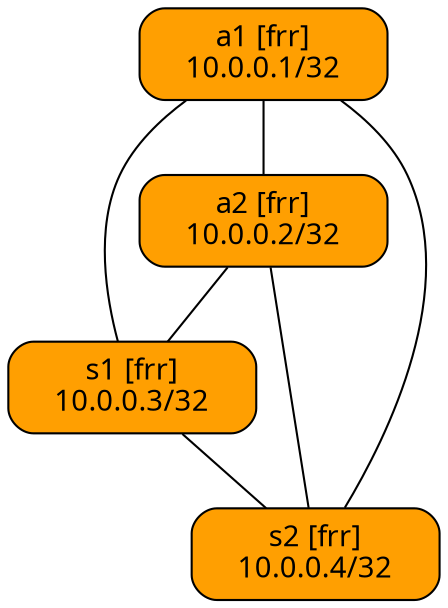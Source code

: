 graph {
  bgcolor="transparent"
  node [shape=box, style="rounded,filled" fontname=Verdana]
  edge [fontname=Verdana labelfontsize=10 labeldistance=1.5]
  "a1" [
    label="a1 [frr]\n10.0.0.1/32"
    fillcolor="#ff9f01"
    margin="0.3,0.1"
  ]
  "a2" [
    label="a2 [frr]\n10.0.0.2/32"
    fillcolor="#ff9f01"
    margin="0.3,0.1"
  ]
  "s1" [
    label="s1 [frr]\n10.0.0.3/32"
    fillcolor="#ff9f01"
    margin="0.3,0.1"
  ]
  "s2" [
    label="s2 [frr]\n10.0.0.4/32"
    fillcolor="#ff9f01"
    margin="0.3,0.1"
  ]
 "a1" -- "a2" [ ]
 "a1" -- "s1" [ ]
 "a1" -- "s2" [ ]
 "a2" -- "s1" [ ]
 "a2" -- "s2" [ ]
 "s1" -- "s2" [ ]
}
